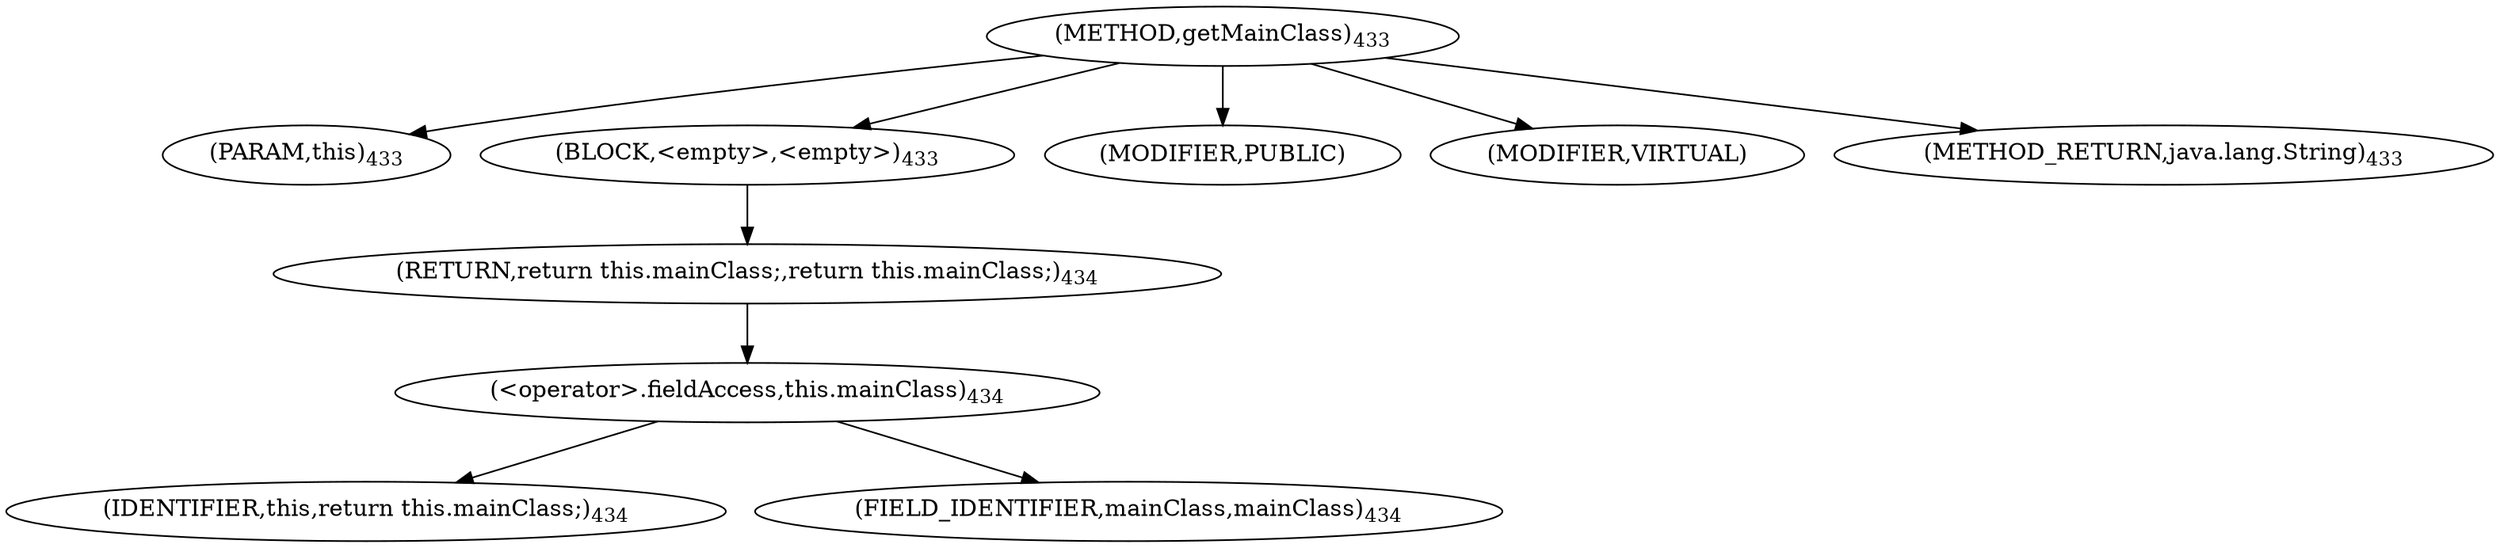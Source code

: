 digraph "getMainClass" {  
"608" [label = <(METHOD,getMainClass)<SUB>433</SUB>> ]
"18" [label = <(PARAM,this)<SUB>433</SUB>> ]
"609" [label = <(BLOCK,&lt;empty&gt;,&lt;empty&gt;)<SUB>433</SUB>> ]
"610" [label = <(RETURN,return this.mainClass;,return this.mainClass;)<SUB>434</SUB>> ]
"611" [label = <(&lt;operator&gt;.fieldAccess,this.mainClass)<SUB>434</SUB>> ]
"17" [label = <(IDENTIFIER,this,return this.mainClass;)<SUB>434</SUB>> ]
"612" [label = <(FIELD_IDENTIFIER,mainClass,mainClass)<SUB>434</SUB>> ]
"613" [label = <(MODIFIER,PUBLIC)> ]
"614" [label = <(MODIFIER,VIRTUAL)> ]
"615" [label = <(METHOD_RETURN,java.lang.String)<SUB>433</SUB>> ]
  "608" -> "18" 
  "608" -> "609" 
  "608" -> "613" 
  "608" -> "614" 
  "608" -> "615" 
  "609" -> "610" 
  "610" -> "611" 
  "611" -> "17" 
  "611" -> "612" 
}

